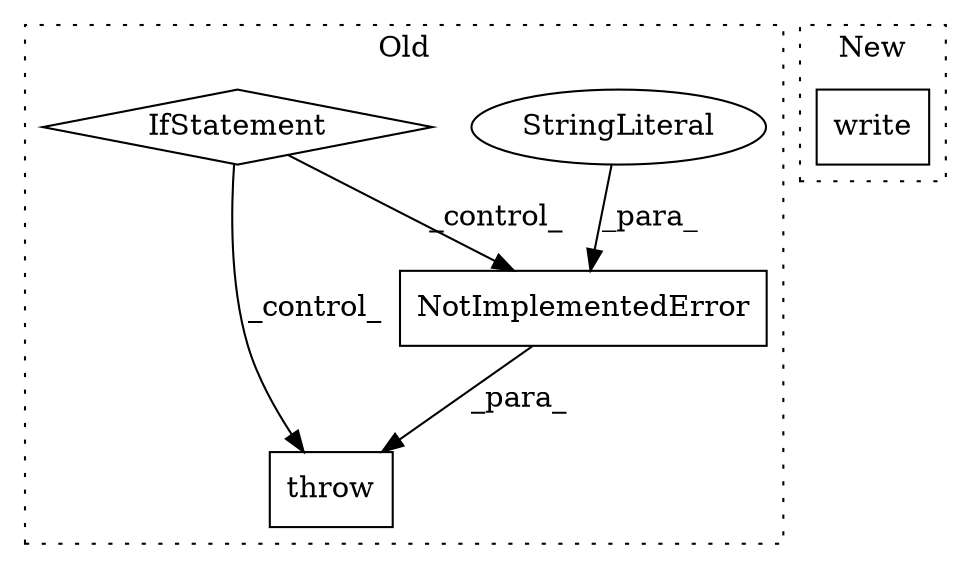digraph G {
subgraph cluster0 {
1 [label="NotImplementedError" a="32" s="4076,4145" l="20,1" shape="box"];
3 [label="throw" a="53" s="4070" l="6" shape="box"];
4 [label="StringLiteral" a="45" s="4096" l="49" shape="ellipse"];
5 [label="IfStatement" a="25" s="3994,4060" l="4,2" shape="diamond"];
label = "Old";
style="dotted";
}
subgraph cluster1 {
2 [label="write" a="32" s="4412,4427" l="6,1" shape="box"];
label = "New";
style="dotted";
}
1 -> 3 [label="_para_"];
4 -> 1 [label="_para_"];
5 -> 1 [label="_control_"];
5 -> 3 [label="_control_"];
}